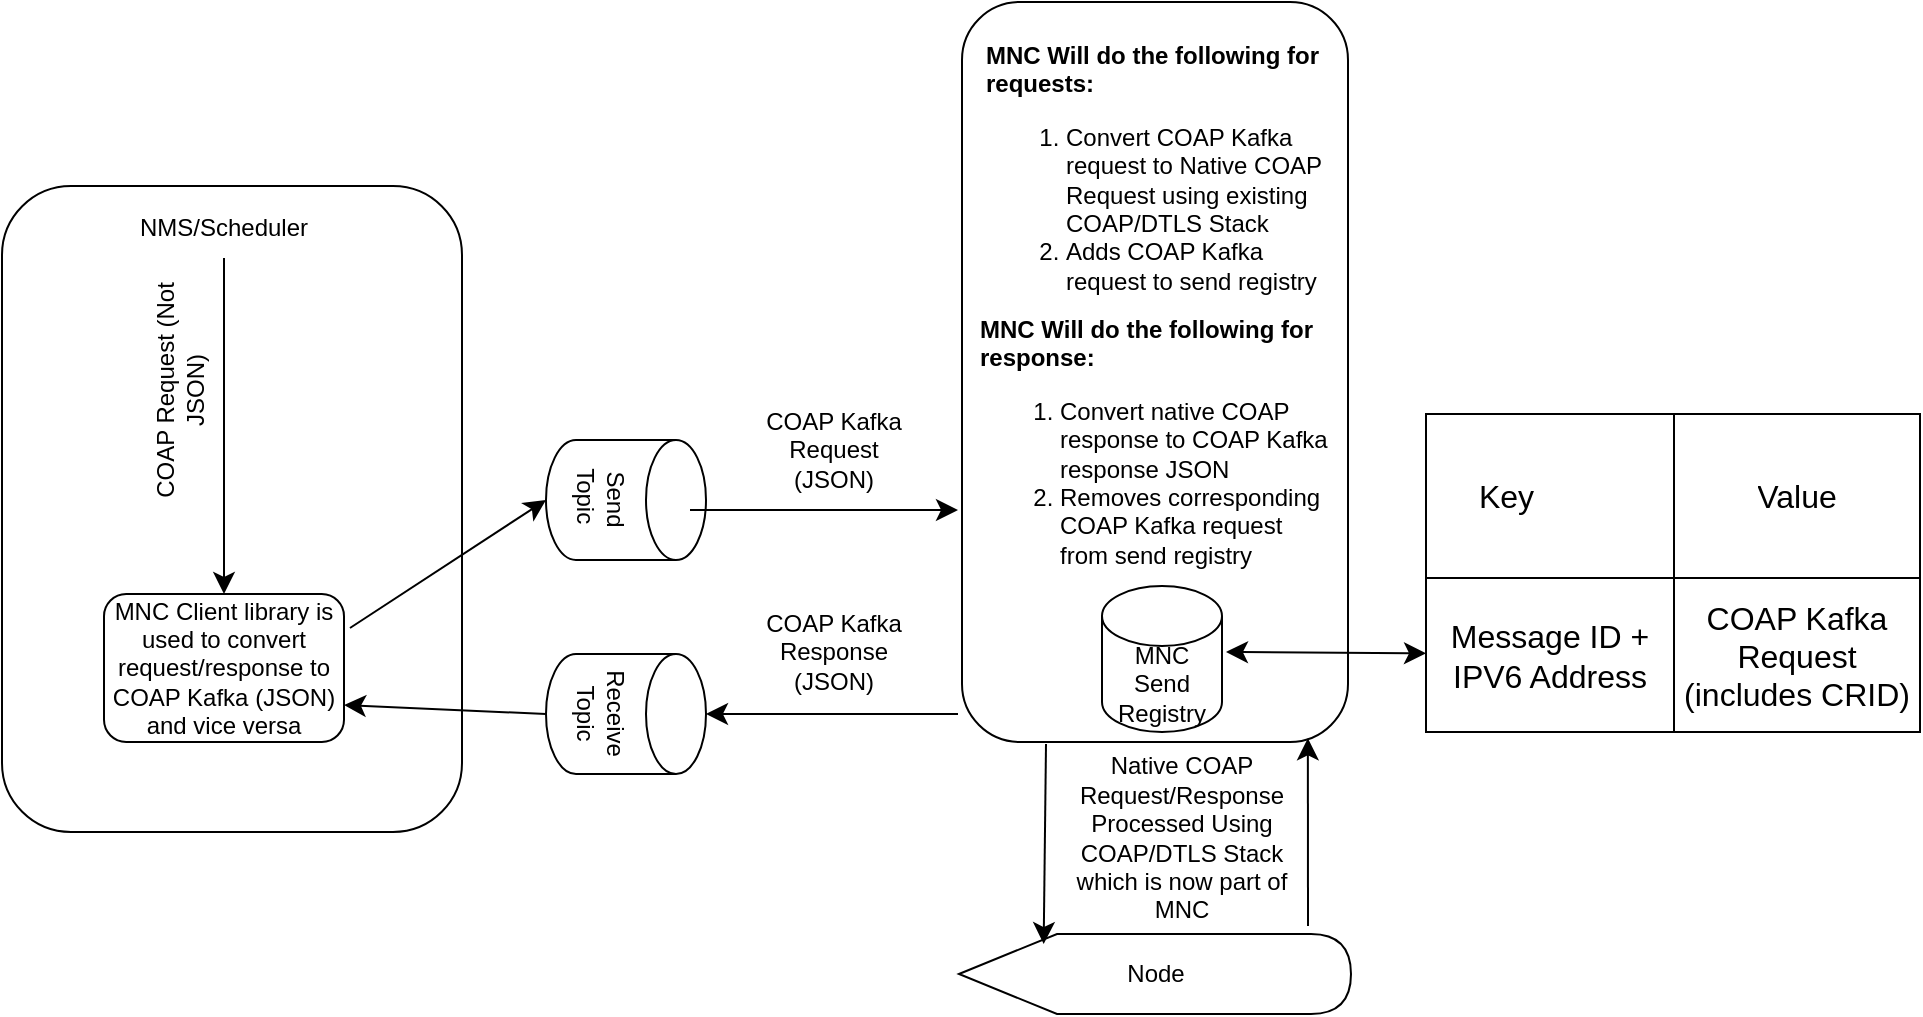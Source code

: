 <mxfile version="27.1.6">
  <diagram name="Page-1" id="rOzXXXHk_BylpBzUH5-h">
    <mxGraphModel dx="1425" dy="843" grid="0" gridSize="10" guides="1" tooltips="1" connect="1" arrows="1" fold="1" page="0" pageScale="1" pageWidth="850" pageHeight="1100" math="0" shadow="0">
      <root>
        <mxCell id="0" />
        <mxCell id="1" parent="0" />
        <mxCell id="RWkT_HldE0pe_v-NqP8z-1" value="Node" style="shape=display;whiteSpace=wrap;html=1;" vertex="1" parent="1">
          <mxGeometry x="411.5" y="350" width="196" height="40" as="geometry" />
        </mxCell>
        <mxCell id="RWkT_HldE0pe_v-NqP8z-2" value="" style="rounded=1;whiteSpace=wrap;html=1;" vertex="1" parent="1">
          <mxGeometry x="413" y="-116" width="193" height="370" as="geometry" />
        </mxCell>
        <mxCell id="RWkT_HldE0pe_v-NqP8z-10" value="" style="rounded=1;whiteSpace=wrap;html=1;align=left;" vertex="1" parent="1">
          <mxGeometry x="-67" y="-24" width="230" height="323" as="geometry" />
        </mxCell>
        <mxCell id="RWkT_HldE0pe_v-NqP8z-11" value="" style="endArrow=classic;html=1;rounded=0;fontSize=12;startSize=8;endSize=8;curved=1;exitX=0.5;exitY=1;exitDx=0;exitDy=0;" edge="1" parent="1" source="RWkT_HldE0pe_v-NqP8z-13" target="RWkT_HldE0pe_v-NqP8z-9">
          <mxGeometry width="50" height="50" relative="1" as="geometry">
            <mxPoint x="22" y="8" as="sourcePoint" />
            <mxPoint x="120" y="12" as="targetPoint" />
          </mxGeometry>
        </mxCell>
        <mxCell id="RWkT_HldE0pe_v-NqP8z-13" value="NMS/Scheduler" style="text;html=1;align=center;verticalAlign=middle;whiteSpace=wrap;rounded=0;" vertex="1" parent="1">
          <mxGeometry x="-29" y="-18" width="146" height="30" as="geometry" />
        </mxCell>
        <mxCell id="RWkT_HldE0pe_v-NqP8z-9" value="MNC Client library is used to convert request/response to COAP Kafka (JSON) and vice versa" style="rounded=1;whiteSpace=wrap;html=1;" vertex="1" parent="1">
          <mxGeometry x="-16" y="180" width="120" height="74" as="geometry" />
        </mxCell>
        <mxCell id="RWkT_HldE0pe_v-NqP8z-14" value="COAP Request (Not JSON)" style="text;html=1;align=center;verticalAlign=middle;whiteSpace=wrap;rounded=0;rotation=-90;" vertex="1" parent="1">
          <mxGeometry x="-33" y="63" width="110" height="30" as="geometry" />
        </mxCell>
        <mxCell id="RWkT_HldE0pe_v-NqP8z-20" value="Send Topic&amp;nbsp;" style="shape=cylinder3;whiteSpace=wrap;html=1;boundedLbl=1;backgroundOutline=1;size=15;rotation=90;" vertex="1" parent="1">
          <mxGeometry x="215" y="93" width="60" height="80" as="geometry" />
        </mxCell>
        <mxCell id="RWkT_HldE0pe_v-NqP8z-21" value="Receive Topic" style="shape=cylinder3;whiteSpace=wrap;html=1;boundedLbl=1;backgroundOutline=1;size=15;rotation=90;" vertex="1" parent="1">
          <mxGeometry x="215" y="200" width="60" height="80" as="geometry" />
        </mxCell>
        <mxCell id="RWkT_HldE0pe_v-NqP8z-22" value="" style="endArrow=classic;html=1;rounded=0;fontSize=12;startSize=8;endSize=8;curved=1;entryX=0.5;entryY=1;entryDx=0;entryDy=0;entryPerimeter=0;" edge="1" parent="1" target="RWkT_HldE0pe_v-NqP8z-20">
          <mxGeometry width="50" height="50" relative="1" as="geometry">
            <mxPoint x="107" y="197" as="sourcePoint" />
            <mxPoint x="157" y="147" as="targetPoint" />
          </mxGeometry>
        </mxCell>
        <mxCell id="RWkT_HldE0pe_v-NqP8z-23" value="" style="endArrow=classic;html=1;rounded=0;fontSize=12;startSize=8;endSize=8;curved=1;" edge="1" parent="1">
          <mxGeometry width="50" height="50" relative="1" as="geometry">
            <mxPoint x="277" y="138" as="sourcePoint" />
            <mxPoint x="411" y="138" as="targetPoint" />
          </mxGeometry>
        </mxCell>
        <mxCell id="RWkT_HldE0pe_v-NqP8z-24" value="" style="endArrow=classic;html=1;rounded=0;fontSize=12;startSize=8;endSize=8;curved=1;" edge="1" parent="1" target="RWkT_HldE0pe_v-NqP8z-21">
          <mxGeometry width="50" height="50" relative="1" as="geometry">
            <mxPoint x="411" y="240" as="sourcePoint" />
            <mxPoint x="445" y="209.5" as="targetPoint" />
          </mxGeometry>
        </mxCell>
        <mxCell id="RWkT_HldE0pe_v-NqP8z-25" value="" style="endArrow=classic;html=1;rounded=0;fontSize=12;startSize=8;endSize=8;curved=1;entryX=0.216;entryY=0.125;entryDx=0;entryDy=0;entryPerimeter=0;" edge="1" parent="1" target="RWkT_HldE0pe_v-NqP8z-1">
          <mxGeometry width="50" height="50" relative="1" as="geometry">
            <mxPoint x="455" y="255" as="sourcePoint" />
            <mxPoint x="453" y="331" as="targetPoint" />
          </mxGeometry>
        </mxCell>
        <mxCell id="RWkT_HldE0pe_v-NqP8z-28" value="" style="endArrow=classic;html=1;rounded=0;fontSize=12;startSize=8;endSize=8;curved=1;entryX=0.896;entryY=0.995;entryDx=0;entryDy=0;entryPerimeter=0;" edge="1" parent="1" target="RWkT_HldE0pe_v-NqP8z-2">
          <mxGeometry width="50" height="50" relative="1" as="geometry">
            <mxPoint x="586" y="346" as="sourcePoint" />
            <mxPoint x="591" y="255" as="targetPoint" />
          </mxGeometry>
        </mxCell>
        <mxCell id="RWkT_HldE0pe_v-NqP8z-30" value="Native COAP Request/Response Processed Using COAP/DTLS Stack which is now part of MNC" style="text;html=1;align=center;verticalAlign=middle;whiteSpace=wrap;rounded=0;" vertex="1" parent="1">
          <mxGeometry x="460" y="287" width="126" height="30" as="geometry" />
        </mxCell>
        <mxCell id="RWkT_HldE0pe_v-NqP8z-32" value="COAP Kafka Request (JSON)" style="text;html=1;align=center;verticalAlign=middle;whiteSpace=wrap;rounded=0;" vertex="1" parent="1">
          <mxGeometry x="309" y="87" width="80" height="41" as="geometry" />
        </mxCell>
        <mxCell id="RWkT_HldE0pe_v-NqP8z-33" value="COAP Kafka Response (JSON)" style="text;html=1;align=center;verticalAlign=middle;whiteSpace=wrap;rounded=0;rotation=0;" vertex="1" parent="1">
          <mxGeometry x="308" y="180" width="82" height="57" as="geometry" />
        </mxCell>
        <mxCell id="RWkT_HldE0pe_v-NqP8z-34" value="" style="endArrow=classic;html=1;rounded=0;fontSize=12;startSize=8;endSize=8;curved=1;entryX=1;entryY=0.75;entryDx=0;entryDy=0;exitX=0.5;exitY=1;exitDx=0;exitDy=0;exitPerimeter=0;" edge="1" parent="1" source="RWkT_HldE0pe_v-NqP8z-21" target="RWkT_HldE0pe_v-NqP8z-9">
          <mxGeometry width="50" height="50" relative="1" as="geometry">
            <mxPoint x="418" y="237" as="sourcePoint" />
            <mxPoint x="292" y="237" as="targetPoint" />
          </mxGeometry>
        </mxCell>
        <mxCell id="RWkT_HldE0pe_v-NqP8z-35" value="&lt;div&gt;&lt;b&gt;MNC Will do the following for requests:&lt;/b&gt;&lt;/div&gt;&lt;ol&gt;&lt;li&gt;Convert COAP Kafka request to Native COAP Request using existing COAP/DTLS Stack&lt;/li&gt;&lt;li&gt;Adds COAP Kafka request to send registry&lt;/li&gt;&lt;/ol&gt;" style="text;html=1;whiteSpace=wrap;overflow=hidden;rounded=0;" vertex="1" parent="1">
          <mxGeometry x="423" y="-103" width="180" height="137" as="geometry" />
        </mxCell>
        <mxCell id="RWkT_HldE0pe_v-NqP8z-36" value="MNC Send Registry" style="shape=cylinder3;whiteSpace=wrap;html=1;boundedLbl=1;backgroundOutline=1;size=15;" vertex="1" parent="1">
          <mxGeometry x="483" y="176" width="60" height="73" as="geometry" />
        </mxCell>
        <mxCell id="RWkT_HldE0pe_v-NqP8z-37" value="" style="shape=table;startSize=0;container=1;collapsible=0;childLayout=tableLayout;fontSize=16;" vertex="1" parent="1">
          <mxGeometry x="645" y="90" width="247" height="159" as="geometry" />
        </mxCell>
        <mxCell id="RWkT_HldE0pe_v-NqP8z-38" value="" style="shape=tableRow;horizontal=0;startSize=0;swimlaneHead=0;swimlaneBody=0;strokeColor=inherit;top=0;left=0;bottom=0;right=0;collapsible=0;dropTarget=0;fillColor=none;points=[[0,0.5],[1,0.5]];portConstraint=eastwest;fontSize=16;" vertex="1" parent="RWkT_HldE0pe_v-NqP8z-37">
          <mxGeometry width="247" height="82" as="geometry" />
        </mxCell>
        <mxCell id="RWkT_HldE0pe_v-NqP8z-39" value="Key&lt;span style=&quot;white-space: pre;&quot;&gt;&#x9;&lt;span style=&quot;white-space: pre;&quot;&gt;&#x9;&lt;/span&gt;&lt;/span&gt;" style="shape=partialRectangle;html=1;whiteSpace=wrap;connectable=0;strokeColor=inherit;overflow=hidden;fillColor=none;top=0;left=0;bottom=0;right=0;pointerEvents=1;fontSize=16;" vertex="1" parent="RWkT_HldE0pe_v-NqP8z-38">
          <mxGeometry width="124" height="82" as="geometry">
            <mxRectangle width="124" height="82" as="alternateBounds" />
          </mxGeometry>
        </mxCell>
        <mxCell id="RWkT_HldE0pe_v-NqP8z-40" value="Value" style="shape=partialRectangle;html=1;whiteSpace=wrap;connectable=0;strokeColor=inherit;overflow=hidden;fillColor=none;top=0;left=0;bottom=0;right=0;pointerEvents=1;fontSize=16;" vertex="1" parent="RWkT_HldE0pe_v-NqP8z-38">
          <mxGeometry x="124" width="123" height="82" as="geometry">
            <mxRectangle width="123" height="82" as="alternateBounds" />
          </mxGeometry>
        </mxCell>
        <mxCell id="RWkT_HldE0pe_v-NqP8z-41" value="" style="shape=tableRow;horizontal=0;startSize=0;swimlaneHead=0;swimlaneBody=0;strokeColor=inherit;top=0;left=0;bottom=0;right=0;collapsible=0;dropTarget=0;fillColor=none;points=[[0,0.5],[1,0.5]];portConstraint=eastwest;fontSize=16;" vertex="1" parent="RWkT_HldE0pe_v-NqP8z-37">
          <mxGeometry y="82" width="247" height="77" as="geometry" />
        </mxCell>
        <mxCell id="RWkT_HldE0pe_v-NqP8z-42" value="Message ID + IPV6 Address" style="shape=partialRectangle;html=1;whiteSpace=wrap;connectable=0;strokeColor=inherit;overflow=hidden;fillColor=none;top=0;left=0;bottom=0;right=0;pointerEvents=1;fontSize=16;" vertex="1" parent="RWkT_HldE0pe_v-NqP8z-41">
          <mxGeometry width="124" height="77" as="geometry">
            <mxRectangle width="124" height="77" as="alternateBounds" />
          </mxGeometry>
        </mxCell>
        <mxCell id="RWkT_HldE0pe_v-NqP8z-43" value="COAP Kafka Request (includes CRID)" style="shape=partialRectangle;html=1;whiteSpace=wrap;connectable=0;strokeColor=inherit;overflow=hidden;fillColor=none;top=0;left=0;bottom=0;right=0;pointerEvents=1;fontSize=16;" vertex="1" parent="RWkT_HldE0pe_v-NqP8z-41">
          <mxGeometry x="124" width="123" height="77" as="geometry">
            <mxRectangle width="123" height="77" as="alternateBounds" />
          </mxGeometry>
        </mxCell>
        <mxCell id="RWkT_HldE0pe_v-NqP8z-44" value="" style="endArrow=classic;startArrow=classic;html=1;rounded=0;fontSize=12;startSize=8;endSize=8;curved=1;" edge="1" parent="1" target="RWkT_HldE0pe_v-NqP8z-41">
          <mxGeometry width="50" height="50" relative="1" as="geometry">
            <mxPoint x="545" y="209" as="sourcePoint" />
            <mxPoint x="641" y="212" as="targetPoint" />
          </mxGeometry>
        </mxCell>
        <mxCell id="RWkT_HldE0pe_v-NqP8z-45" value="&lt;div&gt;&lt;b&gt;MNC Will do the following for response:&lt;/b&gt;&lt;/div&gt;&lt;ol&gt;&lt;li&gt;Convert native COAP response to COAP Kafka response JSON&lt;/li&gt;&lt;li&gt;Removes corresponding COAP Kafka request from send registry&lt;/li&gt;&lt;/ol&gt;" style="text;html=1;whiteSpace=wrap;overflow=hidden;rounded=0;" vertex="1" parent="1">
          <mxGeometry x="419.5" y="34" width="180" height="137" as="geometry" />
        </mxCell>
      </root>
    </mxGraphModel>
  </diagram>
</mxfile>
